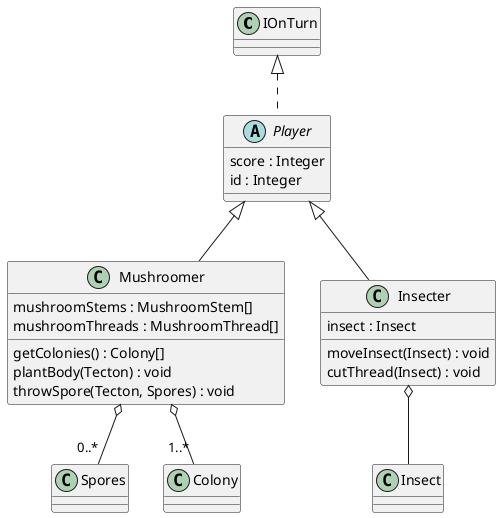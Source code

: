 @startuml player
IOnTurn <|.. Player
abstract class Player{
    score : Integer
    id : Integer
}

Player <|-- Mushroomer
Mushroomer o-- "0..*" Spores
Mushroomer o-- "1..*" Colony
class Mushroomer{
    mushroomStems : MushroomStem[]
    mushroomThreads : MushroomThread[]
    getColonies() : Colony[]
    plantBody(Tecton) : void
    throwSpore(Tecton, Spores) : void
}

Player <|-- Insecter
Insecter o-- Insect
class Insecter{
    insect : Insect
    moveInsect(Insect) : void
    cutThread(Insect) : void
}
@enduml